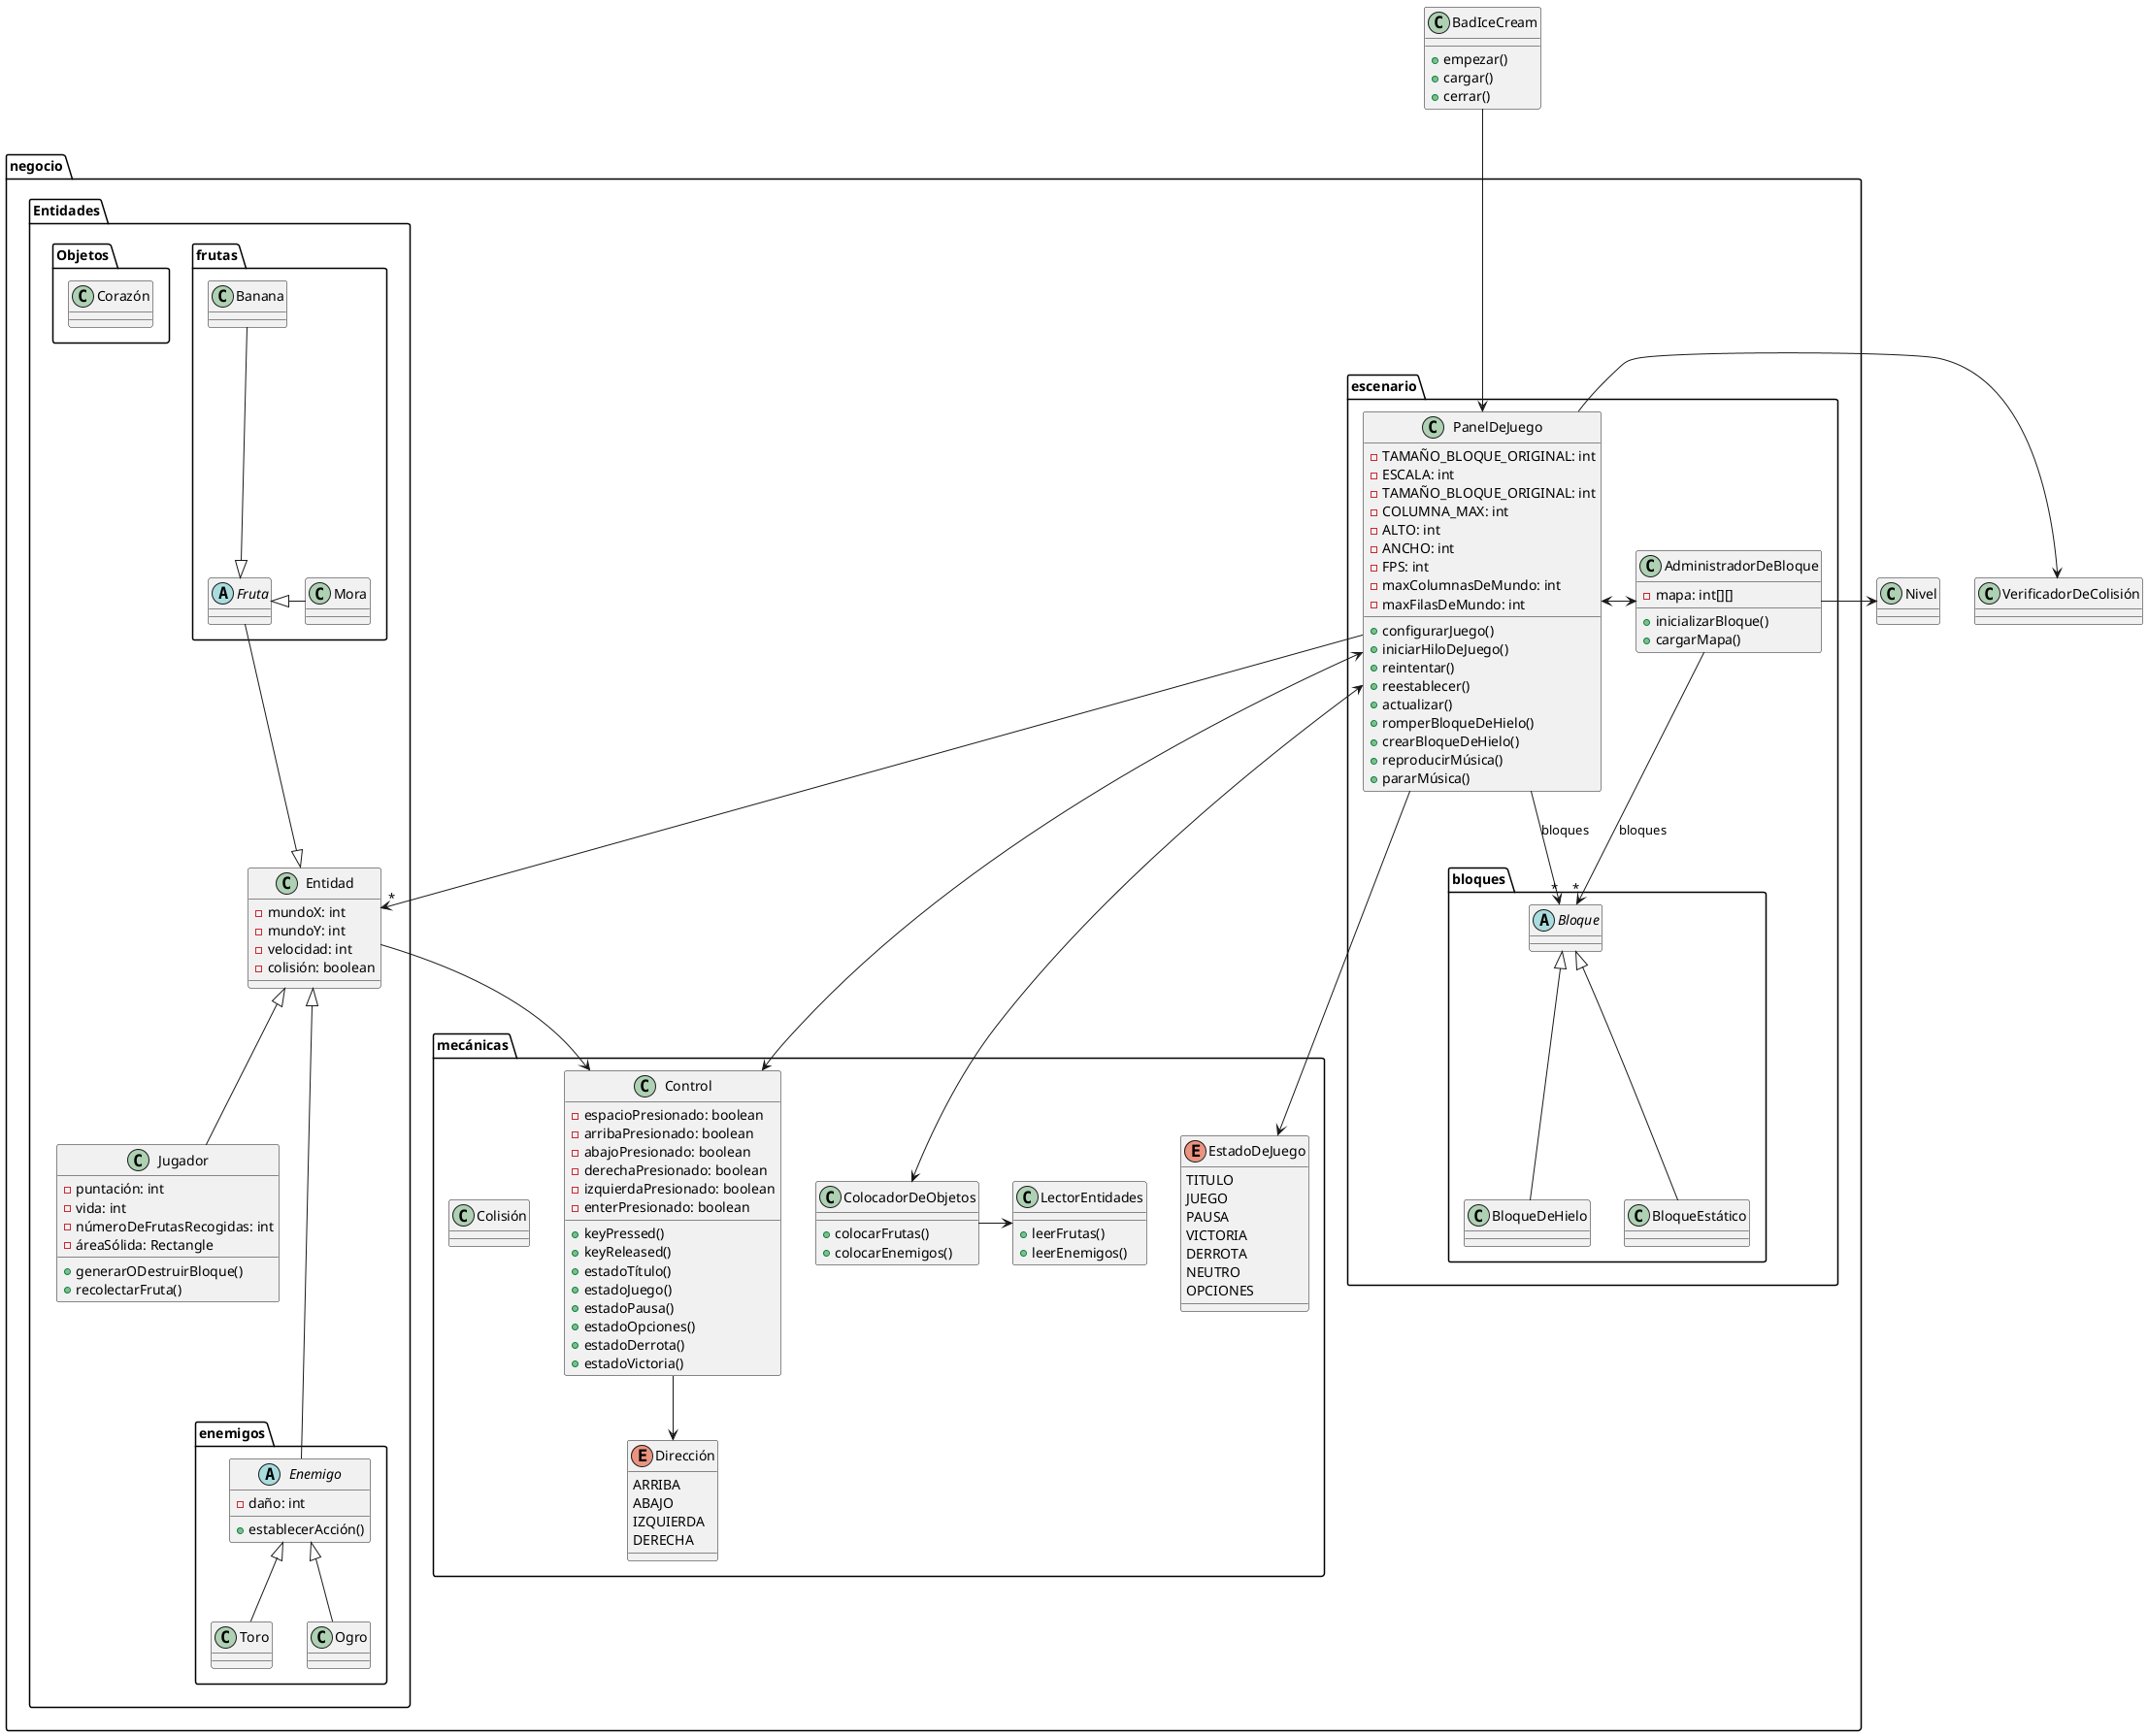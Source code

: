 @startuml
class BadIceCream {
    +empezar()
    +cargar()
    +cerrar()
}
package negocio {
package Entidades {
    class Entidad {
    -mundoX: int
    -mundoY: int
    -velocidad: int
    -colisión: boolean
    }
    class Jugador {
    -puntación: int
    -vida: int
    -númeroDeFrutasRecogidas: int
    -áreaSólida: Rectangle
    +generarODestruirBloque()
    +recolectarFruta()
    }
package enemigos {
    abstract class Enemigo {
    -daño: int
    +establecerAcción()
    }
    class Toro {}
    class Ogro {}
}

package frutas {
    abstract class Fruta {}
    class Mora {}
    class Banana {}
}
package Objetos {
    class Corazón
}
}
package escenario {
    class AdministradorDeBloque {
    -mapa: int[][]
    +inicializarBloque()
    +cargarMapa()
    }
    class PanelDeJuego {
    -TAMAÑO_BLOQUE_ORIGINAL: int
    -ESCALA: int
    -TAMAÑO_BLOQUE_ORIGINAL: int
    -COLUMNA_MAX: int
    -ALTO: int
    -ANCHO: int
    -FPS: int
    -maxColumnasDeMundo: int
    -maxFilasDeMundo: int
    +configurarJuego()
    +iniciarHiloDeJuego()
    +reintentar()
    +reestablecer()
    +actualizar()
    +romperBloqueDeHielo()
    +crearBloqueDeHielo()
    +reproducirMúsica()
    +pararMúsica()

    }

package bloques {
    abstract class Bloque {}
    class BloqueDeHielo {}
    class BloqueEstático {}
}
}
package mecánicas {
    class Control {
    -espacioPresionado: boolean
    -arribaPresionado: boolean
    -abajoPresionado: boolean
    -derechaPresionado: boolean
    -izquierdaPresionado: boolean
    -enterPresionado: boolean
    +keyPressed()
    +keyReleased()
    +estadoTítulo()
    +estadoJuego()
    +estadoPausa()
    +estadoOpciones()
    +estadoDerrota()
    +estadoVictoria()
    }
    enum Dirección {
    ARRIBA
    ABAJO
    IZQUIERDA
    DERECHA
    }
    enum EstadoDeJuego {
    TITULO
    JUEGO
    PAUSA
    VICTORIA
    DERROTA
    NEUTRO
    OPCIONES
    }
    class ColocadorDeObjetos {
    +colocarFrutas()
    +colocarEnemigos()
    }
    class LectorEntidades {
    +leerFrutas()
    +leerEnemigos()
    }
    class Colisión {}
}

}

BadIceCream -down--> PanelDeJuego
Bloque <|-- BloqueEstático
Bloque <|-- BloqueDeHielo

Entidad <|-down-Jugador
Entidad <|-down--Enemigo
Entidad <|-up- Fruta
Fruta <|- Mora
Fruta <|-up- Banana
Enemigo <|-- Toro
Enemigo <|-- Ogro
AdministradorDeBloque <-> PanelDeJuego
AdministradorDeBloque -> Nivel
AdministradorDeBloque -> "*" Bloque: bloques

PanelDeJuego <-> Control
PanelDeJuego --> "*" Entidad
PanelDeJuego --> "*" Bloque: bloques
PanelDeJuego -> VerificadorDeColisión
PanelDeJuego <-> ColocadorDeObjetos
PanelDeJuego -> EstadoDeJuego

ColocadorDeObjetos -> LectorEntidades

Control --> Dirección
Entidad --> Control

@enduml